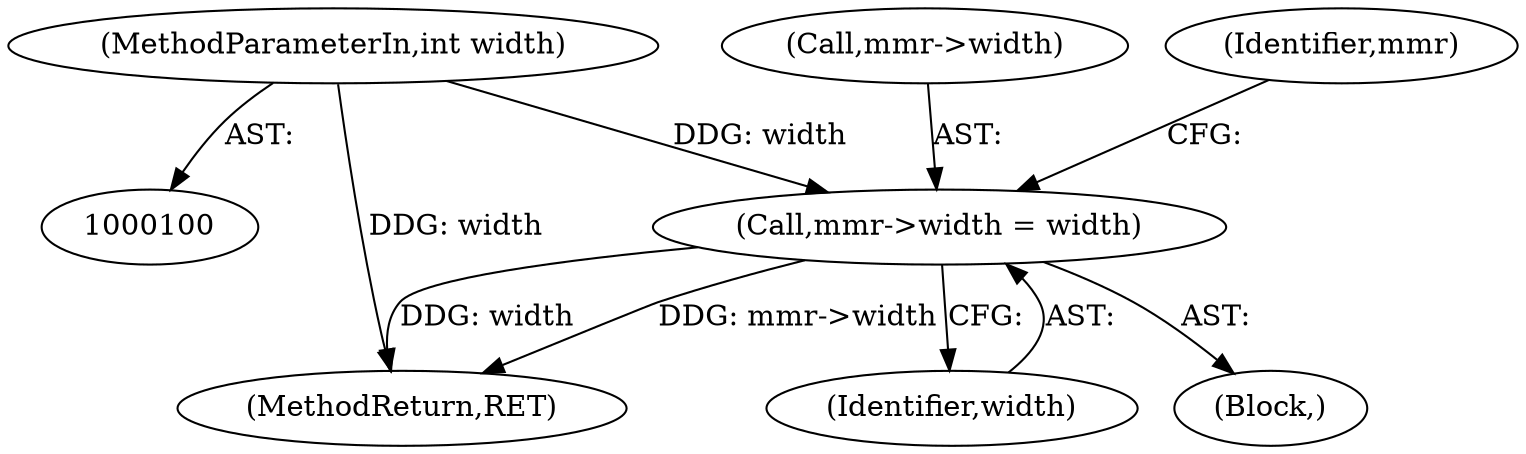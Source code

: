 digraph "0_ghostscript_e698d5c11d27212aa1098bc5b1673a3378563092_7@pointer" {
"1000112" [label="(Call,mmr->width = width)"];
"1000102" [label="(MethodParameterIn,int width)"];
"1000161" [label="(MethodReturn,RET)"];
"1000113" [label="(Call,mmr->width)"];
"1000119" [label="(Identifier,mmr)"];
"1000102" [label="(MethodParameterIn,int width)"];
"1000116" [label="(Identifier,width)"];
"1000106" [label="(Block,)"];
"1000112" [label="(Call,mmr->width = width)"];
"1000112" -> "1000106"  [label="AST: "];
"1000112" -> "1000116"  [label="CFG: "];
"1000113" -> "1000112"  [label="AST: "];
"1000116" -> "1000112"  [label="AST: "];
"1000119" -> "1000112"  [label="CFG: "];
"1000112" -> "1000161"  [label="DDG: mmr->width"];
"1000112" -> "1000161"  [label="DDG: width"];
"1000102" -> "1000112"  [label="DDG: width"];
"1000102" -> "1000100"  [label="AST: "];
"1000102" -> "1000161"  [label="DDG: width"];
}
